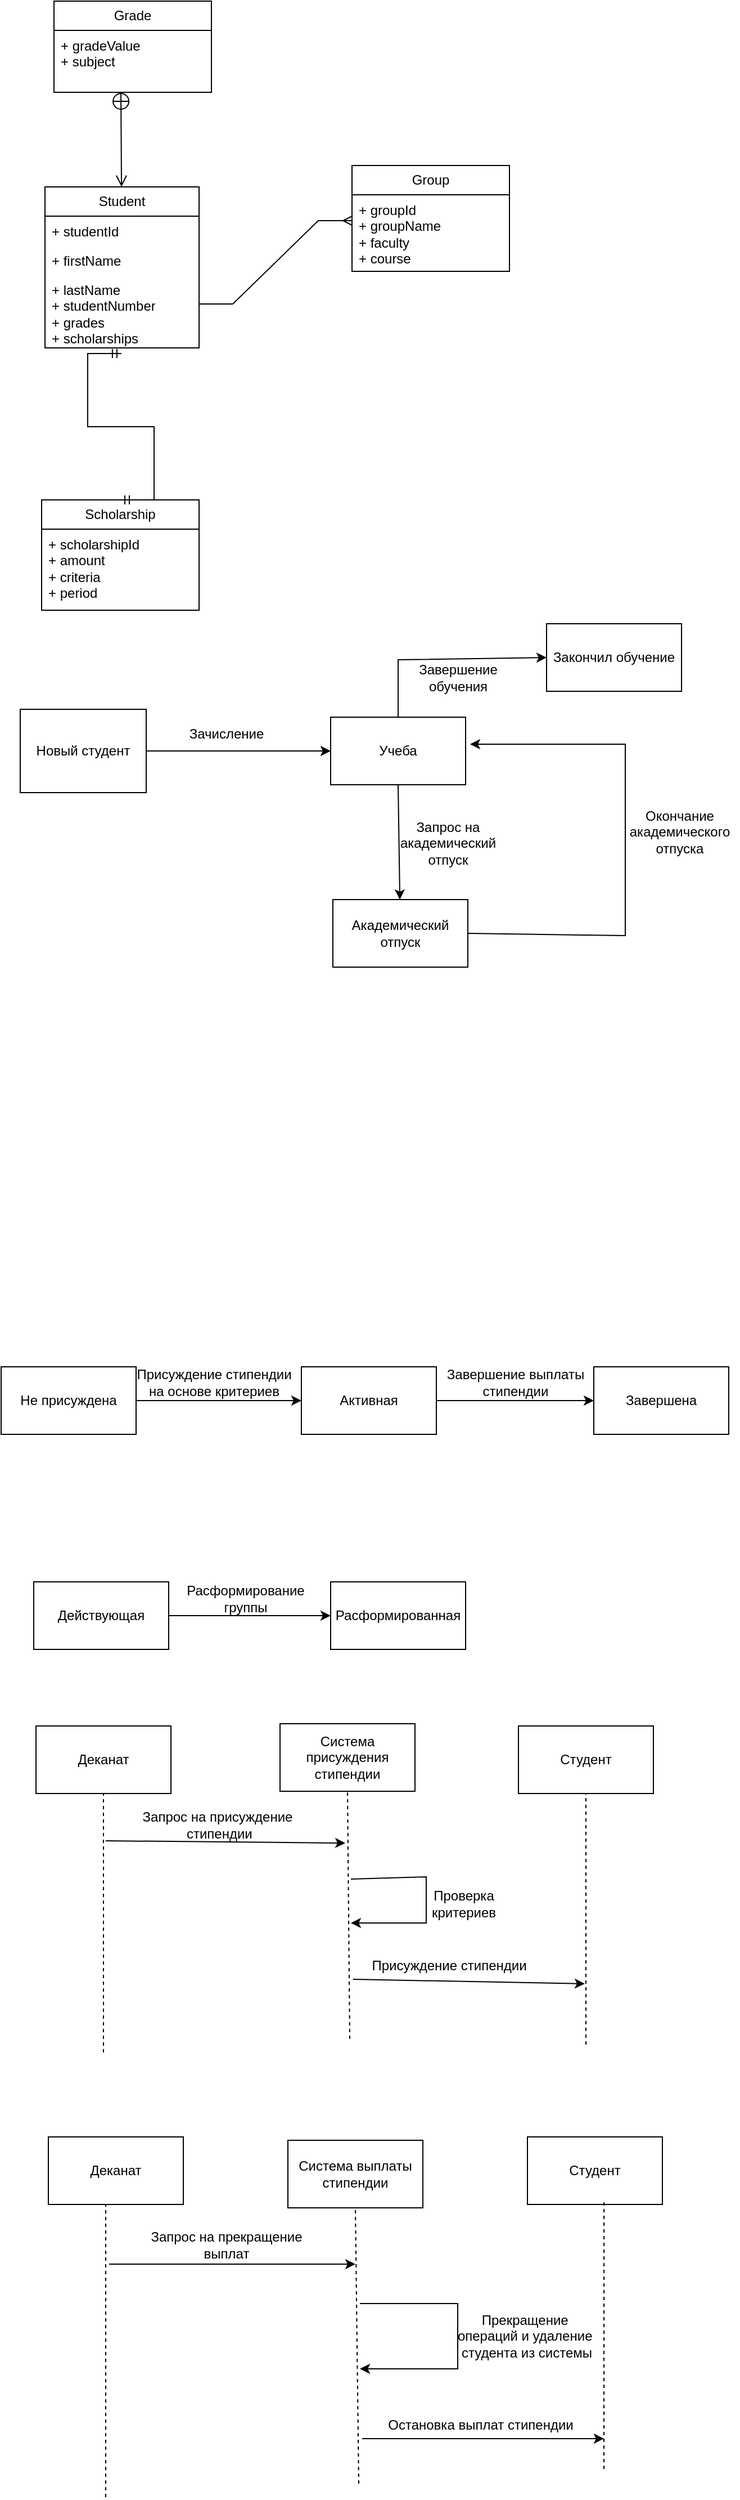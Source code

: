 <mxfile version="21.7.4" type="device">
  <diagram name="Страница — 1" id="eNRZLEKMPY--gi6l3XQc">
    <mxGraphModel dx="1386" dy="767" grid="0" gridSize="10" guides="1" tooltips="1" connect="1" arrows="1" fold="1" page="1" pageScale="1" pageWidth="827" pageHeight="1169" math="0" shadow="0">
      <root>
        <mxCell id="0" />
        <mxCell id="1" parent="0" />
        <mxCell id="bxAPMmkQDq_YxxGvlHuT-1" value="Student" style="swimlane;fontStyle=0;childLayout=stackLayout;horizontal=1;startSize=26;fillColor=none;horizontalStack=0;resizeParent=1;resizeParentMax=0;resizeLast=0;collapsible=1;marginBottom=0;whiteSpace=wrap;html=1;" vertex="1" parent="1">
          <mxGeometry x="66" y="203" width="137" height="143" as="geometry">
            <mxRectangle x="169" y="211" width="76" height="26" as="alternateBounds" />
          </mxGeometry>
        </mxCell>
        <mxCell id="bxAPMmkQDq_YxxGvlHuT-2" value="+ studentId" style="text;strokeColor=none;fillColor=none;align=left;verticalAlign=top;spacingLeft=4;spacingRight=4;overflow=hidden;rotatable=0;points=[[0,0.5],[1,0.5]];portConstraint=eastwest;whiteSpace=wrap;html=1;" vertex="1" parent="bxAPMmkQDq_YxxGvlHuT-1">
          <mxGeometry y="26" width="137" height="26" as="geometry" />
        </mxCell>
        <mxCell id="bxAPMmkQDq_YxxGvlHuT-3" value="+ firstName" style="text;strokeColor=none;fillColor=none;align=left;verticalAlign=top;spacingLeft=4;spacingRight=4;overflow=hidden;rotatable=0;points=[[0,0.5],[1,0.5]];portConstraint=eastwest;whiteSpace=wrap;html=1;" vertex="1" parent="bxAPMmkQDq_YxxGvlHuT-1">
          <mxGeometry y="52" width="137" height="26" as="geometry" />
        </mxCell>
        <mxCell id="bxAPMmkQDq_YxxGvlHuT-4" value="+ lastName&lt;br&gt;+ studentNumber&lt;br&gt;+ grades&lt;br&gt;+ scholarships" style="text;strokeColor=none;fillColor=none;align=left;verticalAlign=top;spacingLeft=4;spacingRight=4;overflow=hidden;rotatable=0;points=[[0,0.5],[1,0.5]];portConstraint=eastwest;whiteSpace=wrap;html=1;" vertex="1" parent="bxAPMmkQDq_YxxGvlHuT-1">
          <mxGeometry y="78" width="137" height="65" as="geometry" />
        </mxCell>
        <mxCell id="bxAPMmkQDq_YxxGvlHuT-5" value="Grade" style="swimlane;fontStyle=0;childLayout=stackLayout;horizontal=1;startSize=26;fillColor=none;horizontalStack=0;resizeParent=1;resizeParentMax=0;resizeLast=0;collapsible=1;marginBottom=0;whiteSpace=wrap;html=1;" vertex="1" parent="1">
          <mxGeometry x="74" y="38" width="140" height="81" as="geometry" />
        </mxCell>
        <mxCell id="bxAPMmkQDq_YxxGvlHuT-6" value="+ gradeValue&lt;br&gt;+ subject" style="text;strokeColor=none;fillColor=none;align=left;verticalAlign=top;spacingLeft=4;spacingRight=4;overflow=hidden;rotatable=0;points=[[0,0.5],[1,0.5]];portConstraint=eastwest;whiteSpace=wrap;html=1;" vertex="1" parent="bxAPMmkQDq_YxxGvlHuT-5">
          <mxGeometry y="26" width="140" height="55" as="geometry" />
        </mxCell>
        <mxCell id="bxAPMmkQDq_YxxGvlHuT-9" value="Scholarship" style="swimlane;fontStyle=0;childLayout=stackLayout;horizontal=1;startSize=26;fillColor=none;horizontalStack=0;resizeParent=1;resizeParentMax=0;resizeLast=0;collapsible=1;marginBottom=0;whiteSpace=wrap;html=1;" vertex="1" parent="1">
          <mxGeometry x="63" y="481" width="140" height="98" as="geometry" />
        </mxCell>
        <mxCell id="bxAPMmkQDq_YxxGvlHuT-10" value="+ scholarshipId&lt;br&gt;+ amount&lt;br&gt;+ criteria&lt;br&gt;+ period" style="text;strokeColor=none;fillColor=none;align=left;verticalAlign=top;spacingLeft=4;spacingRight=4;overflow=hidden;rotatable=0;points=[[0,0.5],[1,0.5]];portConstraint=eastwest;whiteSpace=wrap;html=1;" vertex="1" parent="bxAPMmkQDq_YxxGvlHuT-9">
          <mxGeometry y="26" width="140" height="72" as="geometry" />
        </mxCell>
        <mxCell id="bxAPMmkQDq_YxxGvlHuT-13" value="Group" style="swimlane;fontStyle=0;childLayout=stackLayout;horizontal=1;startSize=26;fillColor=none;horizontalStack=0;resizeParent=1;resizeParentMax=0;resizeLast=0;collapsible=1;marginBottom=0;whiteSpace=wrap;html=1;" vertex="1" parent="1">
          <mxGeometry x="339" y="184" width="140" height="94" as="geometry" />
        </mxCell>
        <mxCell id="bxAPMmkQDq_YxxGvlHuT-14" value="+ groupId&lt;br&gt;+ groupName&lt;br&gt;+ faculty&lt;br&gt;+ course" style="text;strokeColor=none;fillColor=none;align=left;verticalAlign=top;spacingLeft=4;spacingRight=4;overflow=hidden;rotatable=0;points=[[0,0.5],[1,0.5]];portConstraint=eastwest;whiteSpace=wrap;html=1;" vertex="1" parent="bxAPMmkQDq_YxxGvlHuT-13">
          <mxGeometry y="26" width="140" height="68" as="geometry" />
        </mxCell>
        <mxCell id="bxAPMmkQDq_YxxGvlHuT-18" value="" style="edgeStyle=entityRelationEdgeStyle;fontSize=12;html=1;endArrow=ERmany;rounded=0;entryX=0;entryY=0.5;entryDx=0;entryDy=0;" edge="1" parent="1">
          <mxGeometry width="100" height="100" relative="1" as="geometry">
            <mxPoint x="203" y="307" as="sourcePoint" />
            <mxPoint x="339" y="233" as="targetPoint" />
            <Array as="points">
              <mxPoint x="226" y="291" />
            </Array>
          </mxGeometry>
        </mxCell>
        <mxCell id="bxAPMmkQDq_YxxGvlHuT-20" value="" style="edgeStyle=entityRelationEdgeStyle;fontSize=12;html=1;endArrow=ERmandOne;startArrow=ERmandOne;rounded=0;exitX=0.496;exitY=1.077;exitDx=0;exitDy=0;exitPerimeter=0;entryX=0.5;entryY=0;entryDx=0;entryDy=0;" edge="1" parent="1" source="bxAPMmkQDq_YxxGvlHuT-4" target="bxAPMmkQDq_YxxGvlHuT-9">
          <mxGeometry width="100" height="100" relative="1" as="geometry">
            <mxPoint x="362" y="445" as="sourcePoint" />
            <mxPoint x="462" y="345" as="targetPoint" />
          </mxGeometry>
        </mxCell>
        <mxCell id="bxAPMmkQDq_YxxGvlHuT-21" value="" style="endArrow=open;startArrow=circlePlus;endFill=0;startFill=0;endSize=8;html=1;rounded=0;exitX=0.425;exitY=1;exitDx=0;exitDy=0;exitPerimeter=0;" edge="1" parent="1" source="bxAPMmkQDq_YxxGvlHuT-6" target="bxAPMmkQDq_YxxGvlHuT-1">
          <mxGeometry width="160" relative="1" as="geometry">
            <mxPoint x="332" y="295" as="sourcePoint" />
            <mxPoint x="492" y="295" as="targetPoint" />
          </mxGeometry>
        </mxCell>
        <mxCell id="bxAPMmkQDq_YxxGvlHuT-22" value="Новый студент" style="rounded=0;whiteSpace=wrap;html=1;" vertex="1" parent="1">
          <mxGeometry x="44" y="667" width="112" height="74" as="geometry" />
        </mxCell>
        <mxCell id="bxAPMmkQDq_YxxGvlHuT-23" value="Учеба" style="rounded=0;whiteSpace=wrap;html=1;" vertex="1" parent="1">
          <mxGeometry x="320" y="674" width="120" height="60" as="geometry" />
        </mxCell>
        <mxCell id="bxAPMmkQDq_YxxGvlHuT-24" value="Академический отпуск" style="rounded=0;whiteSpace=wrap;html=1;" vertex="1" parent="1">
          <mxGeometry x="322" y="836" width="120" height="60" as="geometry" />
        </mxCell>
        <mxCell id="bxAPMmkQDq_YxxGvlHuT-25" value="Закончил обучение" style="rounded=0;whiteSpace=wrap;html=1;" vertex="1" parent="1">
          <mxGeometry x="512" y="591" width="120" height="60" as="geometry" />
        </mxCell>
        <mxCell id="bxAPMmkQDq_YxxGvlHuT-26" value="" style="endArrow=classic;html=1;rounded=0;exitX=1;exitY=0.5;exitDx=0;exitDy=0;entryX=0;entryY=0.5;entryDx=0;entryDy=0;" edge="1" parent="1" source="bxAPMmkQDq_YxxGvlHuT-22" target="bxAPMmkQDq_YxxGvlHuT-23">
          <mxGeometry width="50" height="50" relative="1" as="geometry">
            <mxPoint x="387" y="920" as="sourcePoint" />
            <mxPoint x="437" y="870" as="targetPoint" />
          </mxGeometry>
        </mxCell>
        <mxCell id="bxAPMmkQDq_YxxGvlHuT-27" value="Зачисление" style="text;html=1;align=center;verticalAlign=middle;resizable=0;points=[];autosize=1;strokeColor=none;fillColor=none;" vertex="1" parent="1">
          <mxGeometry x="185" y="676" width="84" height="26" as="geometry" />
        </mxCell>
        <mxCell id="bxAPMmkQDq_YxxGvlHuT-28" value="" style="endArrow=classic;html=1;rounded=0;exitX=0.5;exitY=1;exitDx=0;exitDy=0;" edge="1" parent="1" source="bxAPMmkQDq_YxxGvlHuT-23" target="bxAPMmkQDq_YxxGvlHuT-24">
          <mxGeometry width="50" height="50" relative="1" as="geometry">
            <mxPoint x="387" y="920" as="sourcePoint" />
            <mxPoint x="437" y="870" as="targetPoint" />
          </mxGeometry>
        </mxCell>
        <mxCell id="bxAPMmkQDq_YxxGvlHuT-29" value="Запрос на &lt;br&gt;академический &lt;br&gt;отпуск" style="text;html=1;align=center;verticalAlign=middle;resizable=0;points=[];autosize=1;strokeColor=none;fillColor=none;" vertex="1" parent="1">
          <mxGeometry x="372" y="758" width="103" height="55" as="geometry" />
        </mxCell>
        <mxCell id="bxAPMmkQDq_YxxGvlHuT-30" value="" style="endArrow=classic;html=1;rounded=0;exitX=1;exitY=0.5;exitDx=0;exitDy=0;entryX=1.033;entryY=0.4;entryDx=0;entryDy=0;entryPerimeter=0;" edge="1" parent="1" source="bxAPMmkQDq_YxxGvlHuT-24" target="bxAPMmkQDq_YxxGvlHuT-23">
          <mxGeometry width="50" height="50" relative="1" as="geometry">
            <mxPoint x="387" y="920" as="sourcePoint" />
            <mxPoint x="574" y="761" as="targetPoint" />
            <Array as="points">
              <mxPoint x="582" y="868" />
              <mxPoint x="582" y="698" />
            </Array>
          </mxGeometry>
        </mxCell>
        <mxCell id="bxAPMmkQDq_YxxGvlHuT-31" value="Окончание &lt;br&gt;академического &lt;br&gt;отпуска" style="text;html=1;align=center;verticalAlign=middle;resizable=0;points=[];autosize=1;strokeColor=none;fillColor=none;" vertex="1" parent="1">
          <mxGeometry x="576" y="748" width="107" height="55" as="geometry" />
        </mxCell>
        <mxCell id="bxAPMmkQDq_YxxGvlHuT-32" value="" style="endArrow=classic;html=1;rounded=0;entryX=0;entryY=0.5;entryDx=0;entryDy=0;exitX=0.5;exitY=0;exitDx=0;exitDy=0;" edge="1" parent="1" source="bxAPMmkQDq_YxxGvlHuT-23" target="bxAPMmkQDq_YxxGvlHuT-25">
          <mxGeometry width="50" height="50" relative="1" as="geometry">
            <mxPoint x="387" y="920" as="sourcePoint" />
            <mxPoint x="437" y="870" as="targetPoint" />
            <Array as="points">
              <mxPoint x="380" y="623" />
            </Array>
          </mxGeometry>
        </mxCell>
        <mxCell id="bxAPMmkQDq_YxxGvlHuT-33" value="Завершение&lt;br&gt;обучения" style="text;html=1;align=center;verticalAlign=middle;resizable=0;points=[];autosize=1;strokeColor=none;fillColor=none;" vertex="1" parent="1">
          <mxGeometry x="389" y="618" width="88" height="41" as="geometry" />
        </mxCell>
        <mxCell id="bxAPMmkQDq_YxxGvlHuT-34" value="Не присуждена" style="rounded=0;whiteSpace=wrap;html=1;" vertex="1" parent="1">
          <mxGeometry x="27" y="1251" width="120" height="60" as="geometry" />
        </mxCell>
        <mxCell id="bxAPMmkQDq_YxxGvlHuT-35" value="Завершена" style="rounded=0;whiteSpace=wrap;html=1;" vertex="1" parent="1">
          <mxGeometry x="554" y="1251" width="120" height="60" as="geometry" />
        </mxCell>
        <mxCell id="bxAPMmkQDq_YxxGvlHuT-36" value="Активная" style="rounded=0;whiteSpace=wrap;html=1;" vertex="1" parent="1">
          <mxGeometry x="294" y="1251" width="120" height="60" as="geometry" />
        </mxCell>
        <mxCell id="bxAPMmkQDq_YxxGvlHuT-37" value="" style="endArrow=classic;html=1;rounded=0;exitX=1;exitY=0.5;exitDx=0;exitDy=0;entryX=0;entryY=0.5;entryDx=0;entryDy=0;" edge="1" parent="1" source="bxAPMmkQDq_YxxGvlHuT-34" target="bxAPMmkQDq_YxxGvlHuT-36">
          <mxGeometry width="50" height="50" relative="1" as="geometry">
            <mxPoint x="387" y="1320" as="sourcePoint" />
            <mxPoint x="437" y="1270" as="targetPoint" />
          </mxGeometry>
        </mxCell>
        <mxCell id="bxAPMmkQDq_YxxGvlHuT-38" value="Присуждение стипендии&lt;br&gt;на основе критериев" style="text;html=1;align=center;verticalAlign=middle;resizable=0;points=[];autosize=1;strokeColor=none;fillColor=none;" vertex="1" parent="1">
          <mxGeometry x="138" y="1244" width="156" height="41" as="geometry" />
        </mxCell>
        <mxCell id="bxAPMmkQDq_YxxGvlHuT-39" value="" style="endArrow=classic;html=1;rounded=0;entryX=0;entryY=0.5;entryDx=0;entryDy=0;exitX=1;exitY=0.5;exitDx=0;exitDy=0;" edge="1" parent="1" source="bxAPMmkQDq_YxxGvlHuT-36" target="bxAPMmkQDq_YxxGvlHuT-35">
          <mxGeometry width="50" height="50" relative="1" as="geometry">
            <mxPoint x="387" y="1320" as="sourcePoint" />
            <mxPoint x="437" y="1270" as="targetPoint" />
          </mxGeometry>
        </mxCell>
        <mxCell id="bxAPMmkQDq_YxxGvlHuT-40" value="Завершение выплаты&lt;br&gt;стипендии" style="text;html=1;align=center;verticalAlign=middle;resizable=0;points=[];autosize=1;strokeColor=none;fillColor=none;" vertex="1" parent="1">
          <mxGeometry x="414" y="1244" width="140" height="41" as="geometry" />
        </mxCell>
        <mxCell id="bxAPMmkQDq_YxxGvlHuT-41" value="Расформированная" style="rounded=0;whiteSpace=wrap;html=1;" vertex="1" parent="1">
          <mxGeometry x="320" y="1442" width="120" height="60" as="geometry" />
        </mxCell>
        <mxCell id="bxAPMmkQDq_YxxGvlHuT-42" value="Действующая" style="rounded=0;whiteSpace=wrap;html=1;" vertex="1" parent="1">
          <mxGeometry x="56" y="1442" width="120" height="60" as="geometry" />
        </mxCell>
        <mxCell id="bxAPMmkQDq_YxxGvlHuT-43" value="" style="endArrow=classic;html=1;rounded=0;exitX=1;exitY=0.5;exitDx=0;exitDy=0;" edge="1" parent="1" source="bxAPMmkQDq_YxxGvlHuT-42" target="bxAPMmkQDq_YxxGvlHuT-41">
          <mxGeometry width="50" height="50" relative="1" as="geometry">
            <mxPoint x="387" y="1620" as="sourcePoint" />
            <mxPoint x="437" y="1570" as="targetPoint" />
          </mxGeometry>
        </mxCell>
        <mxCell id="bxAPMmkQDq_YxxGvlHuT-44" value="Расформирование&lt;br&gt;группы" style="text;html=1;align=center;verticalAlign=middle;resizable=0;points=[];autosize=1;strokeColor=none;fillColor=none;" vertex="1" parent="1">
          <mxGeometry x="182" y="1436" width="123" height="41" as="geometry" />
        </mxCell>
        <mxCell id="bxAPMmkQDq_YxxGvlHuT-45" value="Деканат" style="rounded=0;whiteSpace=wrap;html=1;" vertex="1" parent="1">
          <mxGeometry x="58" y="1570" width="120" height="60" as="geometry" />
        </mxCell>
        <mxCell id="bxAPMmkQDq_YxxGvlHuT-46" value="Система присуждения стипендии" style="rounded=0;whiteSpace=wrap;html=1;" vertex="1" parent="1">
          <mxGeometry x="275" y="1568" width="120" height="60" as="geometry" />
        </mxCell>
        <mxCell id="bxAPMmkQDq_YxxGvlHuT-47" value="Студент" style="rounded=0;whiteSpace=wrap;html=1;" vertex="1" parent="1">
          <mxGeometry x="487" y="1570" width="120" height="60" as="geometry" />
        </mxCell>
        <mxCell id="bxAPMmkQDq_YxxGvlHuT-48" value="" style="endArrow=none;dashed=1;html=1;rounded=0;entryX=0.5;entryY=1;entryDx=0;entryDy=0;" edge="1" parent="1" target="bxAPMmkQDq_YxxGvlHuT-45">
          <mxGeometry width="50" height="50" relative="1" as="geometry">
            <mxPoint x="118" y="1860" as="sourcePoint" />
            <mxPoint x="437" y="1670" as="targetPoint" />
          </mxGeometry>
        </mxCell>
        <mxCell id="bxAPMmkQDq_YxxGvlHuT-49" value="" style="endArrow=none;dashed=1;html=1;rounded=0;entryX=0.5;entryY=1;entryDx=0;entryDy=0;" edge="1" parent="1" target="bxAPMmkQDq_YxxGvlHuT-46">
          <mxGeometry width="50" height="50" relative="1" as="geometry">
            <mxPoint x="337" y="1848" as="sourcePoint" />
            <mxPoint x="437" y="1670" as="targetPoint" />
          </mxGeometry>
        </mxCell>
        <mxCell id="bxAPMmkQDq_YxxGvlHuT-50" value="" style="endArrow=none;dashed=1;html=1;rounded=0;entryX=0.5;entryY=1;entryDx=0;entryDy=0;" edge="1" parent="1" target="bxAPMmkQDq_YxxGvlHuT-47">
          <mxGeometry width="50" height="50" relative="1" as="geometry">
            <mxPoint x="547" y="1853" as="sourcePoint" />
            <mxPoint x="437" y="1670" as="targetPoint" />
          </mxGeometry>
        </mxCell>
        <mxCell id="bxAPMmkQDq_YxxGvlHuT-51" value="" style="endArrow=classic;html=1;rounded=0;" edge="1" parent="1">
          <mxGeometry width="50" height="50" relative="1" as="geometry">
            <mxPoint x="120" y="1672" as="sourcePoint" />
            <mxPoint x="333" y="1674" as="targetPoint" />
          </mxGeometry>
        </mxCell>
        <mxCell id="bxAPMmkQDq_YxxGvlHuT-52" value="Запрос на присуждение&lt;br&gt;&amp;nbsp;стипендии" style="text;html=1;align=center;verticalAlign=middle;resizable=0;points=[];autosize=1;strokeColor=none;fillColor=none;" vertex="1" parent="1">
          <mxGeometry x="143" y="1637" width="151" height="41" as="geometry" />
        </mxCell>
        <mxCell id="bxAPMmkQDq_YxxGvlHuT-53" value="" style="endArrow=classic;html=1;rounded=0;" edge="1" parent="1">
          <mxGeometry width="50" height="50" relative="1" as="geometry">
            <mxPoint x="338" y="1706" as="sourcePoint" />
            <mxPoint x="338" y="1745" as="targetPoint" />
            <Array as="points">
              <mxPoint x="405" y="1704" />
              <mxPoint x="405" y="1745" />
            </Array>
          </mxGeometry>
        </mxCell>
        <mxCell id="bxAPMmkQDq_YxxGvlHuT-54" value="Проверка &lt;br&gt;критериев" style="text;html=1;align=center;verticalAlign=middle;resizable=0;points=[];autosize=1;strokeColor=none;fillColor=none;" vertex="1" parent="1">
          <mxGeometry x="400" y="1707" width="75" height="41" as="geometry" />
        </mxCell>
        <mxCell id="bxAPMmkQDq_YxxGvlHuT-55" value="" style="endArrow=classic;html=1;rounded=0;" edge="1" parent="1">
          <mxGeometry width="50" height="50" relative="1" as="geometry">
            <mxPoint x="340" y="1795" as="sourcePoint" />
            <mxPoint x="546" y="1799" as="targetPoint" />
          </mxGeometry>
        </mxCell>
        <mxCell id="bxAPMmkQDq_YxxGvlHuT-56" value="Присуждение стипендии" style="text;html=1;align=center;verticalAlign=middle;resizable=0;points=[];autosize=1;strokeColor=none;fillColor=none;" vertex="1" parent="1">
          <mxGeometry x="347" y="1770" width="156" height="26" as="geometry" />
        </mxCell>
        <mxCell id="bxAPMmkQDq_YxxGvlHuT-59" value="Студент" style="rounded=0;whiteSpace=wrap;html=1;" vertex="1" parent="1">
          <mxGeometry x="495" y="1935" width="120" height="60" as="geometry" />
        </mxCell>
        <mxCell id="bxAPMmkQDq_YxxGvlHuT-60" value="Система выплаты стипендии" style="rounded=0;whiteSpace=wrap;html=1;" vertex="1" parent="1">
          <mxGeometry x="282" y="1938" width="120" height="60" as="geometry" />
        </mxCell>
        <mxCell id="bxAPMmkQDq_YxxGvlHuT-61" value="Деканат" style="rounded=0;whiteSpace=wrap;html=1;" vertex="1" parent="1">
          <mxGeometry x="69" y="1935" width="120" height="60" as="geometry" />
        </mxCell>
        <mxCell id="bxAPMmkQDq_YxxGvlHuT-62" value="" style="endArrow=none;dashed=1;html=1;rounded=0;entryX=0.425;entryY=1;entryDx=0;entryDy=0;entryPerimeter=0;" edge="1" parent="1" target="bxAPMmkQDq_YxxGvlHuT-61">
          <mxGeometry width="50" height="50" relative="1" as="geometry">
            <mxPoint x="120" y="2255" as="sourcePoint" />
            <mxPoint x="437" y="2070" as="targetPoint" />
          </mxGeometry>
        </mxCell>
        <mxCell id="bxAPMmkQDq_YxxGvlHuT-63" value="" style="endArrow=none;dashed=1;html=1;rounded=0;entryX=0.5;entryY=1;entryDx=0;entryDy=0;" edge="1" parent="1" target="bxAPMmkQDq_YxxGvlHuT-60">
          <mxGeometry width="50" height="50" relative="1" as="geometry">
            <mxPoint x="345" y="2243" as="sourcePoint" />
            <mxPoint x="437" y="2070" as="targetPoint" />
          </mxGeometry>
        </mxCell>
        <mxCell id="bxAPMmkQDq_YxxGvlHuT-64" value="" style="endArrow=none;dashed=1;html=1;rounded=0;entryX=0.567;entryY=0.967;entryDx=0;entryDy=0;entryPerimeter=0;" edge="1" parent="1" target="bxAPMmkQDq_YxxGvlHuT-59">
          <mxGeometry width="50" height="50" relative="1" as="geometry">
            <mxPoint x="563" y="2230" as="sourcePoint" />
            <mxPoint x="437" y="2070" as="targetPoint" />
          </mxGeometry>
        </mxCell>
        <mxCell id="bxAPMmkQDq_YxxGvlHuT-65" value="" style="endArrow=classic;html=1;rounded=0;" edge="1" parent="1">
          <mxGeometry width="50" height="50" relative="1" as="geometry">
            <mxPoint x="123" y="2048" as="sourcePoint" />
            <mxPoint x="342" y="2048" as="targetPoint" />
          </mxGeometry>
        </mxCell>
        <mxCell id="bxAPMmkQDq_YxxGvlHuT-66" value="Запрос на прекращение&lt;br&gt;выплат" style="text;html=1;align=center;verticalAlign=middle;resizable=0;points=[];autosize=1;strokeColor=none;fillColor=none;" vertex="1" parent="1">
          <mxGeometry x="150.5" y="2010" width="153" height="41" as="geometry" />
        </mxCell>
        <mxCell id="bxAPMmkQDq_YxxGvlHuT-67" value="" style="endArrow=classic;html=1;rounded=0;" edge="1" parent="1">
          <mxGeometry width="50" height="50" relative="1" as="geometry">
            <mxPoint x="346" y="2083" as="sourcePoint" />
            <mxPoint x="346" y="2141" as="targetPoint" />
            <Array as="points">
              <mxPoint x="433" y="2083" />
              <mxPoint x="433" y="2141" />
            </Array>
          </mxGeometry>
        </mxCell>
        <mxCell id="bxAPMmkQDq_YxxGvlHuT-68" value="Прекращение&amp;nbsp;&lt;br&gt;операций и удаление&amp;nbsp;&lt;br&gt;студента из системы" style="text;html=1;align=center;verticalAlign=middle;resizable=0;points=[];autosize=1;strokeColor=none;fillColor=none;" vertex="1" parent="1">
          <mxGeometry x="423" y="2084" width="141" height="55" as="geometry" />
        </mxCell>
        <mxCell id="bxAPMmkQDq_YxxGvlHuT-69" value="" style="endArrow=classic;html=1;rounded=0;" edge="1" parent="1">
          <mxGeometry width="50" height="50" relative="1" as="geometry">
            <mxPoint x="348" y="2203" as="sourcePoint" />
            <mxPoint x="563" y="2203" as="targetPoint" />
          </mxGeometry>
        </mxCell>
        <mxCell id="bxAPMmkQDq_YxxGvlHuT-70" value="Остановка выплат стипендии" style="text;html=1;align=center;verticalAlign=middle;resizable=0;points=[];autosize=1;strokeColor=none;fillColor=none;" vertex="1" parent="1">
          <mxGeometry x="361" y="2178" width="183" height="26" as="geometry" />
        </mxCell>
      </root>
    </mxGraphModel>
  </diagram>
</mxfile>
